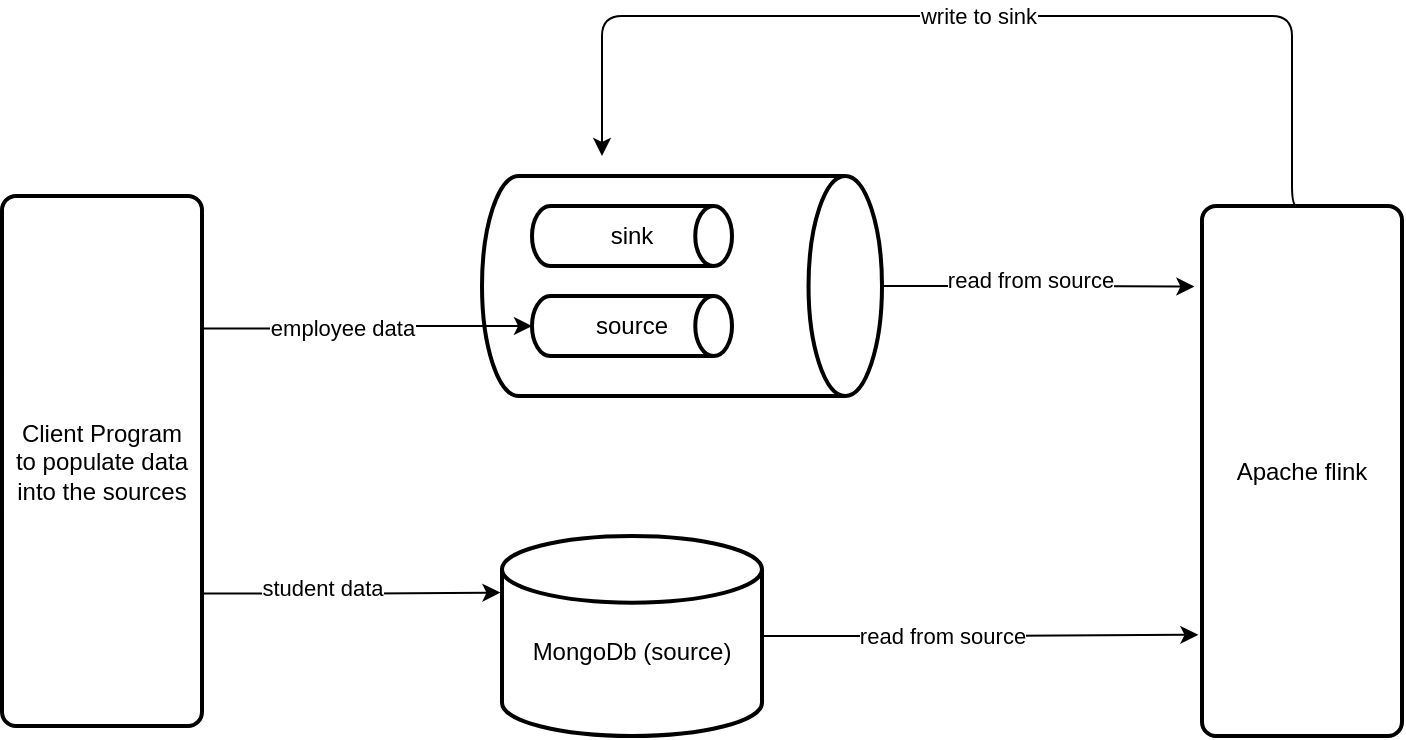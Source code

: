 <mxfile>
    <diagram id="kWKAqkRfkwI3IyepxKk4" name="Page-1">
        <mxGraphModel dx="1100" dy="682" grid="1" gridSize="10" guides="1" tooltips="1" connect="1" arrows="1" fold="1" page="1" pageScale="1" pageWidth="850" pageHeight="1100" math="0" shadow="0">
            <root>
                <mxCell id="0"/>
                <mxCell id="1" parent="0"/>
                <mxCell id="17" value="write to sink" style="edgeStyle=orthogonalEdgeStyle;html=1;exitX=0.5;exitY=0;exitDx=0;exitDy=0;" parent="1" source="12" edge="1">
                    <mxGeometry relative="1" as="geometry">
                        <mxPoint x="390" y="150" as="targetPoint"/>
                        <Array as="points">
                            <mxPoint x="735" y="80"/>
                            <mxPoint x="390" y="80"/>
                        </Array>
                    </mxGeometry>
                </mxCell>
                <mxCell id="12" value="Apache flink" style="rounded=1;whiteSpace=wrap;html=1;absoluteArcSize=1;arcSize=14;strokeWidth=2;" parent="1" vertex="1">
                    <mxGeometry x="690" y="175" width="100" height="265" as="geometry"/>
                </mxCell>
                <mxCell id="30" style="edgeStyle=orthogonalEdgeStyle;html=1;exitX=1;exitY=0.5;exitDx=0;exitDy=0;exitPerimeter=0;entryX=-0.018;entryY=0.809;entryDx=0;entryDy=0;entryPerimeter=0;" parent="1" source="19" target="12" edge="1">
                    <mxGeometry relative="1" as="geometry"/>
                </mxCell>
                <mxCell id="37" value="read from source" style="edgeLabel;html=1;align=center;verticalAlign=middle;resizable=0;points=[];" vertex="1" connectable="0" parent="30">
                    <mxGeometry x="-0.432" y="1" relative="1" as="geometry">
                        <mxPoint x="28" y="1" as="offset"/>
                    </mxGeometry>
                </mxCell>
                <mxCell id="19" value="&lt;br&gt;MongoDb (source)" style="strokeWidth=2;html=1;shape=mxgraph.flowchart.database;whiteSpace=wrap;" parent="1" vertex="1">
                    <mxGeometry x="340" y="340" width="130" height="100" as="geometry"/>
                </mxCell>
                <mxCell id="31" style="edgeStyle=orthogonalEdgeStyle;html=1;entryX=-0.038;entryY=0.152;entryDx=0;entryDy=0;entryPerimeter=0;" parent="1" source="21" target="12" edge="1">
                    <mxGeometry relative="1" as="geometry"/>
                </mxCell>
                <mxCell id="36" value="read from source" style="edgeLabel;html=1;align=center;verticalAlign=middle;resizable=0;points=[];" vertex="1" connectable="0" parent="31">
                    <mxGeometry x="-0.078" y="3" relative="1" as="geometry">
                        <mxPoint x="2" as="offset"/>
                    </mxGeometry>
                </mxCell>
                <mxCell id="21" value="" style="strokeWidth=2;html=1;shape=mxgraph.flowchart.direct_data;whiteSpace=wrap;" parent="1" vertex="1">
                    <mxGeometry x="330" y="160" width="200" height="110" as="geometry"/>
                </mxCell>
                <mxCell id="23" value="sink" style="strokeWidth=2;html=1;shape=mxgraph.flowchart.direct_data;whiteSpace=wrap;" parent="1" vertex="1">
                    <mxGeometry x="355" y="175" width="100" height="30" as="geometry"/>
                </mxCell>
                <mxCell id="24" value="source" style="strokeWidth=2;html=1;shape=mxgraph.flowchart.direct_data;whiteSpace=wrap;" parent="1" vertex="1">
                    <mxGeometry x="355" y="220" width="100" height="30" as="geometry"/>
                </mxCell>
                <mxCell id="32" style="edgeStyle=orthogonalEdgeStyle;html=1;exitX=1;exitY=0.25;exitDx=0;exitDy=0;entryX=0;entryY=0.5;entryDx=0;entryDy=0;entryPerimeter=0;" parent="1" source="26" target="24" edge="1">
                    <mxGeometry relative="1" as="geometry"/>
                </mxCell>
                <mxCell id="33" value="employee data" style="edgeLabel;html=1;align=center;verticalAlign=middle;resizable=0;points=[];" parent="32" vertex="1" connectable="0">
                    <mxGeometry x="-0.493" y="2" relative="1" as="geometry">
                        <mxPoint x="28" y="1" as="offset"/>
                    </mxGeometry>
                </mxCell>
                <mxCell id="34" style="edgeStyle=orthogonalEdgeStyle;html=1;exitX=1;exitY=0.75;exitDx=0;exitDy=0;entryX=-0.006;entryY=0.283;entryDx=0;entryDy=0;entryPerimeter=0;" parent="1" source="26" target="19" edge="1">
                    <mxGeometry relative="1" as="geometry"/>
                </mxCell>
                <mxCell id="35" value="student data" style="edgeLabel;html=1;align=center;verticalAlign=middle;resizable=0;points=[];" parent="34" vertex="1" connectable="0">
                    <mxGeometry x="-0.196" y="3" relative="1" as="geometry">
                        <mxPoint as="offset"/>
                    </mxGeometry>
                </mxCell>
                <mxCell id="26" value="Client Program&lt;br&gt;to populate data&lt;br&gt;into the sources" style="rounded=1;whiteSpace=wrap;html=1;absoluteArcSize=1;arcSize=14;strokeWidth=2;" parent="1" vertex="1">
                    <mxGeometry x="90" y="170" width="100" height="265" as="geometry"/>
                </mxCell>
            </root>
        </mxGraphModel>
    </diagram>
</mxfile>